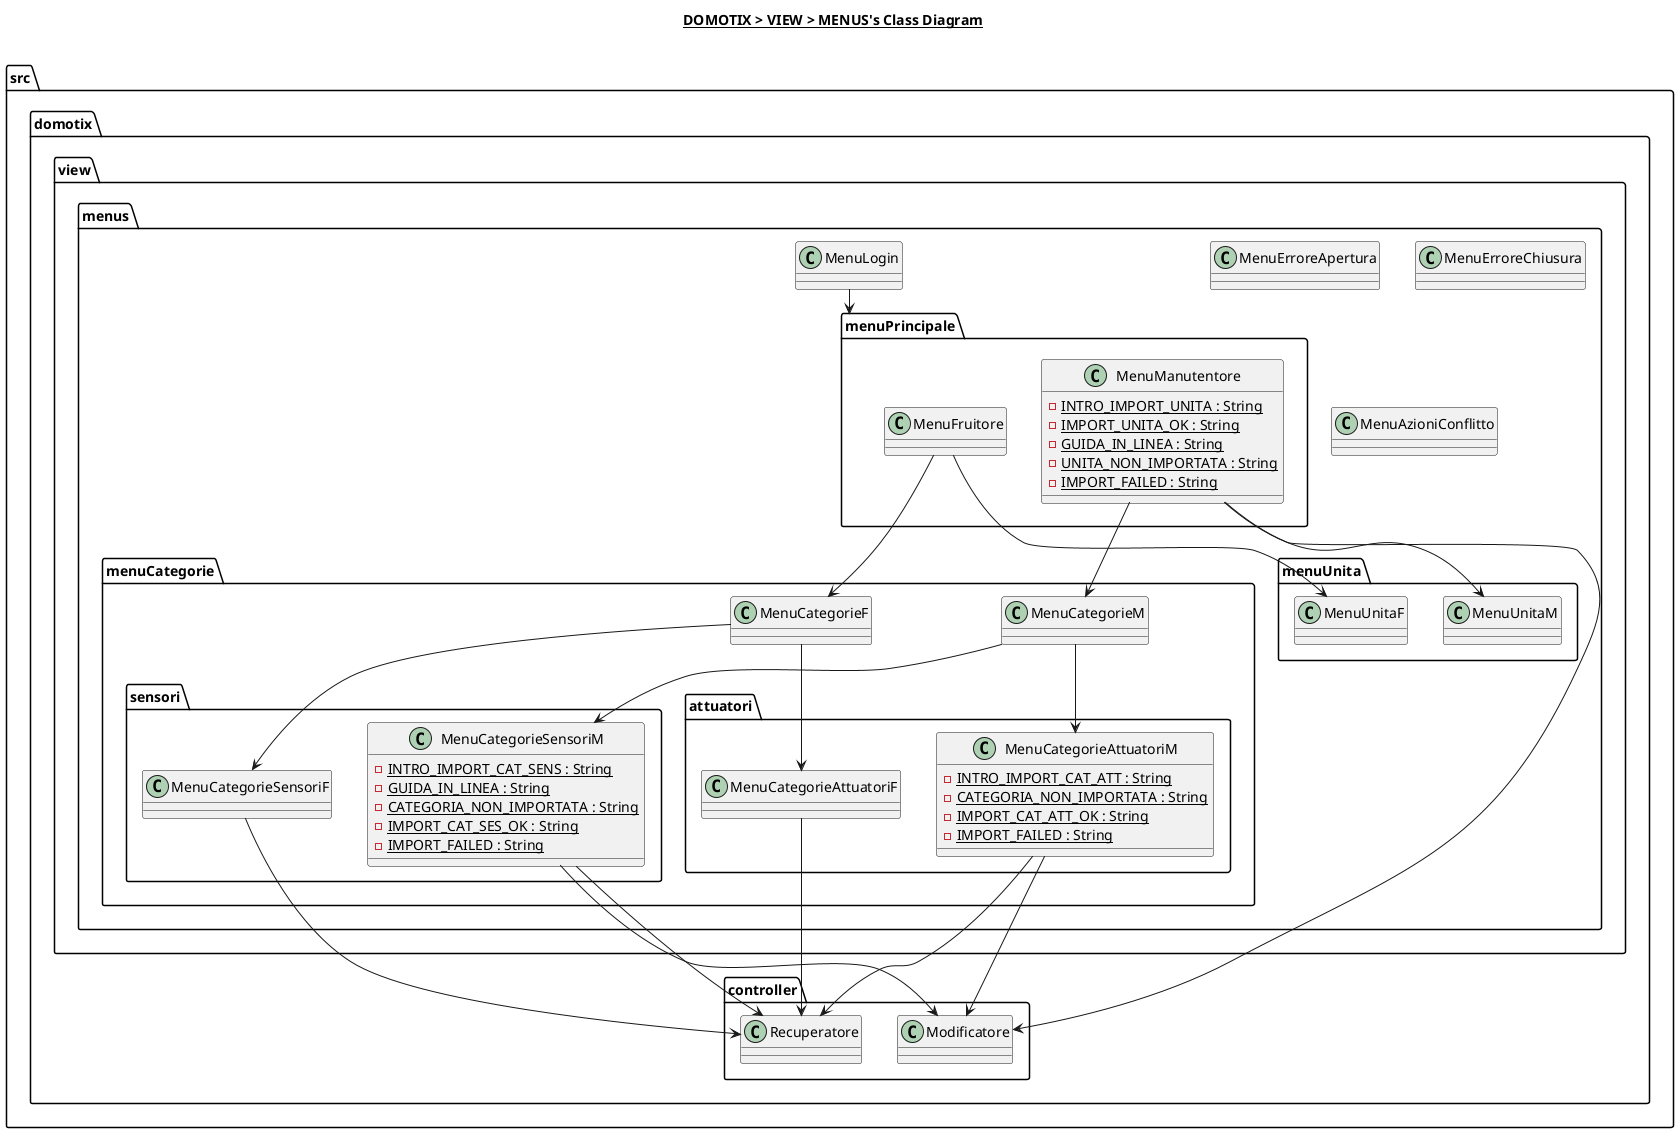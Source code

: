 @startuml

title __DOMOTIX > VIEW > MENUS's Class Diagram__\n

namespace src.domotix.view.menus {
    class src.domotix.view.menus.MenuErroreApertura {
    }

    class src.domotix.view.menus.MenuErroreChiusura {
    }

    class src.domotix.view.menus.MenuAzioniConflitto {
    }

    class src.domotix.view.menus.MenuLogin {
    }

    namespace menuPrincipale {
        class src.domotix.view.menus.menuPrincipale.MenuFruitore {
        }

        class src.domotix.view.menus.menuPrincipale.MenuManutentore {
            {static} - INTRO_IMPORT_UNITA : String
            {static} - IMPORT_UNITA_OK : String
            {static} - GUIDA_IN_LINEA : String
            {static} - UNITA_NON_IMPORTATA : String
            {static} - IMPORT_FAILED : String
        }
    }

    namespace menuCategorie {
        class src.domotix.view.menus.menuCategorie.MenuCategorieF {
        }

        class src.domotix.view.menus.menuCategorie.MenuCategorieM {
        }

        namespace sensori {
            class src.domotix.view.menus.menuCategorie.sensori.MenuCategorieSensoriF {
            }

            class src.domotix.view.menus.menuCategorie.sensori.MenuCategorieSensoriM {
                {static} - INTRO_IMPORT_CAT_SENS : String
                {static} - GUIDA_IN_LINEA : String
                {static} - CATEGORIA_NON_IMPORTATA : String
                {static} - IMPORT_CAT_SES_OK : String
                {static} - IMPORT_FAILED : String
            }
        }

        namespace attuatori {
            class src.domotix.view.menus.menuCategorie.attuatori.MenuCategorieAttuatoriF {
            }

            class src.domotix.view.menus.menuCategorie.attuatori.MenuCategorieAttuatoriM {
                {static} - INTRO_IMPORT_CAT_ATT : String
                {static} - CATEGORIA_NON_IMPORTATA : String
                {static} - IMPORT_CAT_ATT_OK : String
                {static} - IMPORT_FAILED : String
            }
        }
    }

    namespace menuUnita {
    }
}

src.domotix.view.menus.MenuLogin --> src.domotix.view.menus.menuPrincipale
src.domotix.view.menus.menuPrincipale.MenuManutentore --> src.domotix.view.menus.menuUnita.MenuUnitaM
src.domotix.view.menus.menuPrincipale.MenuFruitore --> src.domotix.view.menus.menuUnita.MenuUnitaF
src.domotix.view.menus.menuPrincipale.MenuManutentore --> src.domotix.view.menus.menuCategorie.MenuCategorieM
src.domotix.view.menus.menuPrincipale.MenuFruitore --> src.domotix.view.menus.menuCategorie.MenuCategorieF
src.domotix.view.menus.menuCategorie.MenuCategorieM --> src.domotix.view.menus.menuCategorie.attuatori.MenuCategorieAttuatoriM
src.domotix.view.menus.menuCategorie.MenuCategorieM --> src.domotix.view.menus.menuCategorie.sensori.MenuCategorieSensoriM
src.domotix.view.menus.menuCategorie.MenuCategorieF --> src.domotix.view.menus.menuCategorie.attuatori.MenuCategorieAttuatoriF
src.domotix.view.menus.menuCategorie.MenuCategorieF --> src.domotix.view.menus.menuCategorie.sensori.MenuCategorieSensoriF

src.domotix.view.menus.menuCategorie.attuatori.MenuCategorieAttuatoriM --> src.domotix.controller.Modificatore
src.domotix.view.menus.menuCategorie.attuatori.MenuCategorieAttuatoriM --> src.domotix.controller.Recuperatore
src.domotix.view.menus.menuCategorie.attuatori.MenuCategorieAttuatoriF --> src.domotix.controller.Recuperatore
src.domotix.view.menus.menuCategorie.sensori.MenuCategorieSensoriM --> src.domotix.controller.Modificatore
src.domotix.view.menus.menuCategorie.sensori.MenuCategorieSensoriM --> src.domotix.controller.Recuperatore
src.domotix.view.menus.menuCategorie.sensori.MenuCategorieSensoriF --> src.domotix.controller.Recuperatore
src.domotix.view.menus.menuPrincipale.MenuManutentore --> src.domotix.controller.Modificatore

@enduml
